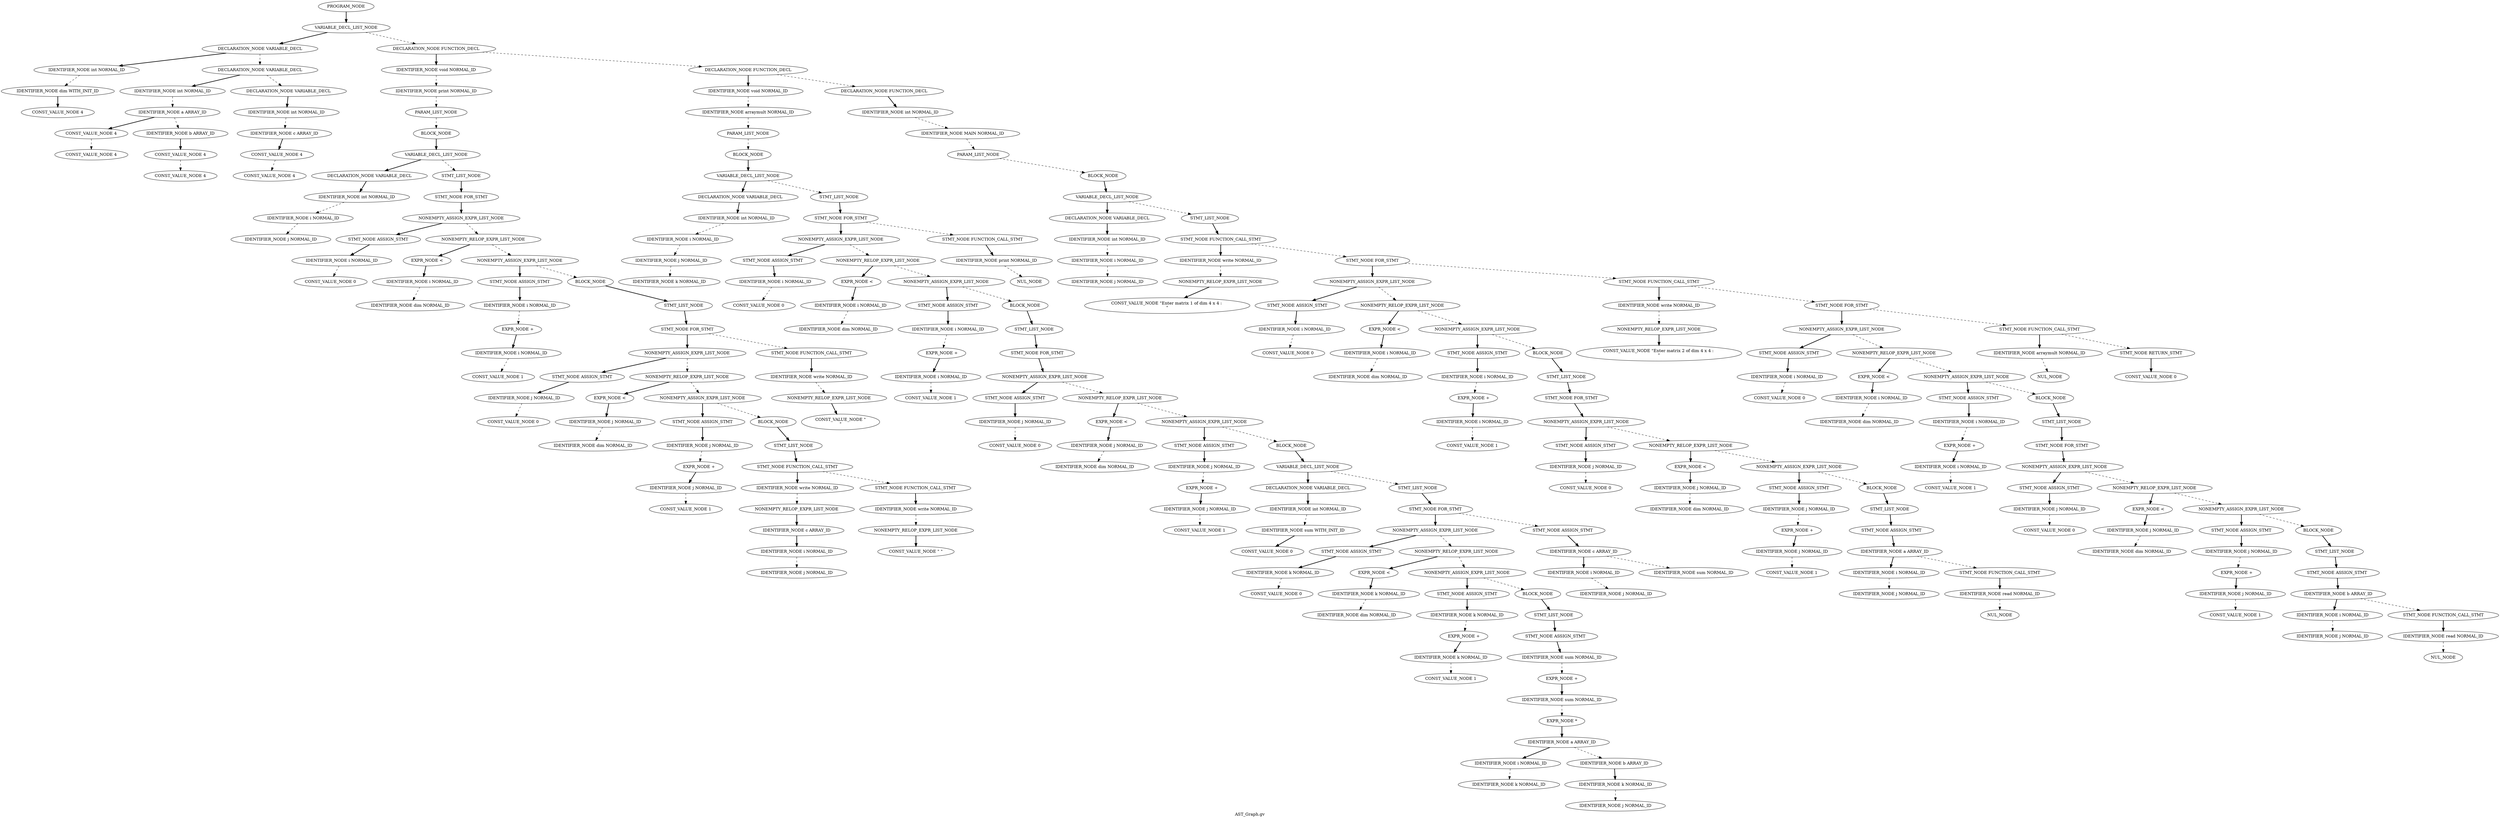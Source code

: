 Digraph AST
{
label = "AST_Graph.gv"
node0 [label ="PROGRAM_NODE"]
node1 [label ="VARIABLE_DECL_LIST_NODE"]
node2 [label ="DECLARATION_NODE VARIABLE_DECL"]
node3 [label ="IDENTIFIER_NODE int NORMAL_ID"]
node4 [label ="IDENTIFIER_NODE dim WITH_INIT_ID"]
node5 [label ="CONST_VALUE_NODE 4"]
node4 -> node5 [style = bold]
node3 -> node4 [style = dashed]
node2 -> node3 [style = bold]
node6 [label ="DECLARATION_NODE VARIABLE_DECL"]
node7 [label ="IDENTIFIER_NODE int NORMAL_ID"]
node8 [label ="IDENTIFIER_NODE a ARRAY_ID"]
node9 [label ="CONST_VALUE_NODE 4"]
node10 [label ="CONST_VALUE_NODE 4"]
node9 -> node10 [style = dashed]
node8 -> node9 [style = bold]
node11 [label ="IDENTIFIER_NODE b ARRAY_ID"]
node12 [label ="CONST_VALUE_NODE 4"]
node13 [label ="CONST_VALUE_NODE 4"]
node12 -> node13 [style = dashed]
node11 -> node12 [style = bold]
node8 -> node11 [style = dashed]
node7 -> node8 [style = dashed]
node6 -> node7 [style = bold]
node14 [label ="DECLARATION_NODE VARIABLE_DECL"]
node15 [label ="IDENTIFIER_NODE int NORMAL_ID"]
node16 [label ="IDENTIFIER_NODE c ARRAY_ID"]
node17 [label ="CONST_VALUE_NODE 4"]
node18 [label ="CONST_VALUE_NODE 4"]
node17 -> node18 [style = dashed]
node16 -> node17 [style = bold]
node15 -> node16 [style = dashed]
node14 -> node15 [style = bold]
node6 -> node14 [style = dashed]
node2 -> node6 [style = dashed]
node1 -> node2 [style = bold]
node19 [label ="DECLARATION_NODE FUNCTION_DECL"]
node20 [label ="IDENTIFIER_NODE void NORMAL_ID"]
node21 [label ="IDENTIFIER_NODE print NORMAL_ID"]
node22 [label ="PARAM_LIST_NODE"]
node23 [label ="BLOCK_NODE"]
node24 [label ="VARIABLE_DECL_LIST_NODE"]
node25 [label ="DECLARATION_NODE VARIABLE_DECL"]
node26 [label ="IDENTIFIER_NODE int NORMAL_ID"]
node27 [label ="IDENTIFIER_NODE i NORMAL_ID"]
node28 [label ="IDENTIFIER_NODE j NORMAL_ID"]
node27 -> node28 [style = dashed]
node26 -> node27 [style = dashed]
node25 -> node26 [style = bold]
node24 -> node25 [style = bold]
node29 [label ="STMT_LIST_NODE"]
node30 [label ="STMT_NODE FOR_STMT"]
node31 [label ="NONEMPTY_ASSIGN_EXPR_LIST_NODE"]
node32 [label ="STMT_NODE ASSIGN_STMT"]
node33 [label ="IDENTIFIER_NODE i NORMAL_ID"]
node34 [label ="CONST_VALUE_NODE 0"]
node33 -> node34 [style = dashed]
node32 -> node33 [style = bold]
node31 -> node32 [style = bold]
node35 [label ="NONEMPTY_RELOP_EXPR_LIST_NODE"]
node36 [label ="EXPR_NODE <"]
node37 [label ="IDENTIFIER_NODE i NORMAL_ID"]
node38 [label ="IDENTIFIER_NODE dim NORMAL_ID"]
node37 -> node38 [style = dashed]
node36 -> node37 [style = bold]
node35 -> node36 [style = bold]
node39 [label ="NONEMPTY_ASSIGN_EXPR_LIST_NODE"]
node40 [label ="STMT_NODE ASSIGN_STMT"]
node41 [label ="IDENTIFIER_NODE i NORMAL_ID"]
node42 [label ="EXPR_NODE +"]
node43 [label ="IDENTIFIER_NODE i NORMAL_ID"]
node44 [label ="CONST_VALUE_NODE 1"]
node43 -> node44 [style = dashed]
node42 -> node43 [style = bold]
node41 -> node42 [style = dashed]
node40 -> node41 [style = bold]
node39 -> node40 [style = bold]
node45 [label ="BLOCK_NODE"]
node46 [label ="STMT_LIST_NODE"]
node47 [label ="STMT_NODE FOR_STMT"]
node48 [label ="NONEMPTY_ASSIGN_EXPR_LIST_NODE"]
node49 [label ="STMT_NODE ASSIGN_STMT"]
node50 [label ="IDENTIFIER_NODE j NORMAL_ID"]
node51 [label ="CONST_VALUE_NODE 0"]
node50 -> node51 [style = dashed]
node49 -> node50 [style = bold]
node48 -> node49 [style = bold]
node52 [label ="NONEMPTY_RELOP_EXPR_LIST_NODE"]
node53 [label ="EXPR_NODE <"]
node54 [label ="IDENTIFIER_NODE j NORMAL_ID"]
node55 [label ="IDENTIFIER_NODE dim NORMAL_ID"]
node54 -> node55 [style = dashed]
node53 -> node54 [style = bold]
node52 -> node53 [style = bold]
node56 [label ="NONEMPTY_ASSIGN_EXPR_LIST_NODE"]
node57 [label ="STMT_NODE ASSIGN_STMT"]
node58 [label ="IDENTIFIER_NODE j NORMAL_ID"]
node59 [label ="EXPR_NODE +"]
node60 [label ="IDENTIFIER_NODE j NORMAL_ID"]
node61 [label ="CONST_VALUE_NODE 1"]
node60 -> node61 [style = dashed]
node59 -> node60 [style = bold]
node58 -> node59 [style = dashed]
node57 -> node58 [style = bold]
node56 -> node57 [style = bold]
node62 [label ="BLOCK_NODE"]
node63 [label ="STMT_LIST_NODE"]
node64 [label ="STMT_NODE FUNCTION_CALL_STMT"]
node65 [label ="IDENTIFIER_NODE write NORMAL_ID"]
node66 [label ="NONEMPTY_RELOP_EXPR_LIST_NODE"]
node67 [label ="IDENTIFIER_NODE c ARRAY_ID"]
node68 [label ="IDENTIFIER_NODE i NORMAL_ID"]
node69 [label ="IDENTIFIER_NODE j NORMAL_ID"]
node68 -> node69 [style = dashed]
node67 -> node68 [style = bold]
node66 -> node67 [style = bold]
node65 -> node66 [style = dashed]
node64 -> node65 [style = bold]
node70 [label ="STMT_NODE FUNCTION_CALL_STMT"]
node71 [label ="IDENTIFIER_NODE write NORMAL_ID"]
node72 [label ="NONEMPTY_RELOP_EXPR_LIST_NODE"]
node73 [label ="CONST_VALUE_NODE \" \""]
node72 -> node73 [style = bold]
node71 -> node72 [style = dashed]
node70 -> node71 [style = bold]
node64 -> node70 [style = dashed]
node63 -> node64 [style = bold]
node62 -> node63 [style = bold]
node56 -> node62 [style = dashed]
node52 -> node56 [style = dashed]
node48 -> node52 [style = dashed]
node47 -> node48 [style = bold]
node74 [label ="STMT_NODE FUNCTION_CALL_STMT"]
node75 [label ="IDENTIFIER_NODE write NORMAL_ID"]
node76 [label ="NONEMPTY_RELOP_EXPR_LIST_NODE"]
node77 [label ="CONST_VALUE_NODE \"\n\""]
node76 -> node77 [style = bold]
node75 -> node76 [style = dashed]
node74 -> node75 [style = bold]
node47 -> node74 [style = dashed]
node46 -> node47 [style = bold]
node45 -> node46 [style = bold]
node39 -> node45 [style = dashed]
node35 -> node39 [style = dashed]
node31 -> node35 [style = dashed]
node30 -> node31 [style = bold]
node29 -> node30 [style = bold]
node24 -> node29 [style = dashed]
node23 -> node24 [style = bold]
node22 -> node23 [style = dashed]
node21 -> node22 [style = dashed]
node20 -> node21 [style = dashed]
node19 -> node20 [style = bold]
node78 [label ="DECLARATION_NODE FUNCTION_DECL"]
node79 [label ="IDENTIFIER_NODE void NORMAL_ID"]
node80 [label ="IDENTIFIER_NODE arraymult NORMAL_ID"]
node81 [label ="PARAM_LIST_NODE"]
node82 [label ="BLOCK_NODE"]
node83 [label ="VARIABLE_DECL_LIST_NODE"]
node84 [label ="DECLARATION_NODE VARIABLE_DECL"]
node85 [label ="IDENTIFIER_NODE int NORMAL_ID"]
node86 [label ="IDENTIFIER_NODE i NORMAL_ID"]
node87 [label ="IDENTIFIER_NODE j NORMAL_ID"]
node88 [label ="IDENTIFIER_NODE k NORMAL_ID"]
node87 -> node88 [style = dashed]
node86 -> node87 [style = dashed]
node85 -> node86 [style = dashed]
node84 -> node85 [style = bold]
node83 -> node84 [style = bold]
node89 [label ="STMT_LIST_NODE"]
node90 [label ="STMT_NODE FOR_STMT"]
node91 [label ="NONEMPTY_ASSIGN_EXPR_LIST_NODE"]
node92 [label ="STMT_NODE ASSIGN_STMT"]
node93 [label ="IDENTIFIER_NODE i NORMAL_ID"]
node94 [label ="CONST_VALUE_NODE 0"]
node93 -> node94 [style = dashed]
node92 -> node93 [style = bold]
node91 -> node92 [style = bold]
node95 [label ="NONEMPTY_RELOP_EXPR_LIST_NODE"]
node96 [label ="EXPR_NODE <"]
node97 [label ="IDENTIFIER_NODE i NORMAL_ID"]
node98 [label ="IDENTIFIER_NODE dim NORMAL_ID"]
node97 -> node98 [style = dashed]
node96 -> node97 [style = bold]
node95 -> node96 [style = bold]
node99 [label ="NONEMPTY_ASSIGN_EXPR_LIST_NODE"]
node100 [label ="STMT_NODE ASSIGN_STMT"]
node101 [label ="IDENTIFIER_NODE i NORMAL_ID"]
node102 [label ="EXPR_NODE +"]
node103 [label ="IDENTIFIER_NODE i NORMAL_ID"]
node104 [label ="CONST_VALUE_NODE 1"]
node103 -> node104 [style = dashed]
node102 -> node103 [style = bold]
node101 -> node102 [style = dashed]
node100 -> node101 [style = bold]
node99 -> node100 [style = bold]
node105 [label ="BLOCK_NODE"]
node106 [label ="STMT_LIST_NODE"]
node107 [label ="STMT_NODE FOR_STMT"]
node108 [label ="NONEMPTY_ASSIGN_EXPR_LIST_NODE"]
node109 [label ="STMT_NODE ASSIGN_STMT"]
node110 [label ="IDENTIFIER_NODE j NORMAL_ID"]
node111 [label ="CONST_VALUE_NODE 0"]
node110 -> node111 [style = dashed]
node109 -> node110 [style = bold]
node108 -> node109 [style = bold]
node112 [label ="NONEMPTY_RELOP_EXPR_LIST_NODE"]
node113 [label ="EXPR_NODE <"]
node114 [label ="IDENTIFIER_NODE j NORMAL_ID"]
node115 [label ="IDENTIFIER_NODE dim NORMAL_ID"]
node114 -> node115 [style = dashed]
node113 -> node114 [style = bold]
node112 -> node113 [style = bold]
node116 [label ="NONEMPTY_ASSIGN_EXPR_LIST_NODE"]
node117 [label ="STMT_NODE ASSIGN_STMT"]
node118 [label ="IDENTIFIER_NODE j NORMAL_ID"]
node119 [label ="EXPR_NODE +"]
node120 [label ="IDENTIFIER_NODE j NORMAL_ID"]
node121 [label ="CONST_VALUE_NODE 1"]
node120 -> node121 [style = dashed]
node119 -> node120 [style = bold]
node118 -> node119 [style = dashed]
node117 -> node118 [style = bold]
node116 -> node117 [style = bold]
node122 [label ="BLOCK_NODE"]
node123 [label ="VARIABLE_DECL_LIST_NODE"]
node124 [label ="DECLARATION_NODE VARIABLE_DECL"]
node125 [label ="IDENTIFIER_NODE int NORMAL_ID"]
node126 [label ="IDENTIFIER_NODE sum WITH_INIT_ID"]
node127 [label ="CONST_VALUE_NODE 0"]
node126 -> node127 [style = bold]
node125 -> node126 [style = dashed]
node124 -> node125 [style = bold]
node123 -> node124 [style = bold]
node128 [label ="STMT_LIST_NODE"]
node129 [label ="STMT_NODE FOR_STMT"]
node130 [label ="NONEMPTY_ASSIGN_EXPR_LIST_NODE"]
node131 [label ="STMT_NODE ASSIGN_STMT"]
node132 [label ="IDENTIFIER_NODE k NORMAL_ID"]
node133 [label ="CONST_VALUE_NODE 0"]
node132 -> node133 [style = dashed]
node131 -> node132 [style = bold]
node130 -> node131 [style = bold]
node134 [label ="NONEMPTY_RELOP_EXPR_LIST_NODE"]
node135 [label ="EXPR_NODE <"]
node136 [label ="IDENTIFIER_NODE k NORMAL_ID"]
node137 [label ="IDENTIFIER_NODE dim NORMAL_ID"]
node136 -> node137 [style = dashed]
node135 -> node136 [style = bold]
node134 -> node135 [style = bold]
node138 [label ="NONEMPTY_ASSIGN_EXPR_LIST_NODE"]
node139 [label ="STMT_NODE ASSIGN_STMT"]
node140 [label ="IDENTIFIER_NODE k NORMAL_ID"]
node141 [label ="EXPR_NODE +"]
node142 [label ="IDENTIFIER_NODE k NORMAL_ID"]
node143 [label ="CONST_VALUE_NODE 1"]
node142 -> node143 [style = dashed]
node141 -> node142 [style = bold]
node140 -> node141 [style = dashed]
node139 -> node140 [style = bold]
node138 -> node139 [style = bold]
node144 [label ="BLOCK_NODE"]
node145 [label ="STMT_LIST_NODE"]
node146 [label ="STMT_NODE ASSIGN_STMT"]
node147 [label ="IDENTIFIER_NODE sum NORMAL_ID"]
node148 [label ="EXPR_NODE +"]
node149 [label ="IDENTIFIER_NODE sum NORMAL_ID"]
node150 [label ="EXPR_NODE *"]
node151 [label ="IDENTIFIER_NODE a ARRAY_ID"]
node152 [label ="IDENTIFIER_NODE i NORMAL_ID"]
node153 [label ="IDENTIFIER_NODE k NORMAL_ID"]
node152 -> node153 [style = dashed]
node151 -> node152 [style = bold]
node154 [label ="IDENTIFIER_NODE b ARRAY_ID"]
node155 [label ="IDENTIFIER_NODE k NORMAL_ID"]
node156 [label ="IDENTIFIER_NODE j NORMAL_ID"]
node155 -> node156 [style = dashed]
node154 -> node155 [style = bold]
node151 -> node154 [style = dashed]
node150 -> node151 [style = bold]
node149 -> node150 [style = dashed]
node148 -> node149 [style = bold]
node147 -> node148 [style = dashed]
node146 -> node147 [style = bold]
node145 -> node146 [style = bold]
node144 -> node145 [style = bold]
node138 -> node144 [style = dashed]
node134 -> node138 [style = dashed]
node130 -> node134 [style = dashed]
node129 -> node130 [style = bold]
node157 [label ="STMT_NODE ASSIGN_STMT"]
node158 [label ="IDENTIFIER_NODE c ARRAY_ID"]
node159 [label ="IDENTIFIER_NODE i NORMAL_ID"]
node160 [label ="IDENTIFIER_NODE j NORMAL_ID"]
node159 -> node160 [style = dashed]
node158 -> node159 [style = bold]
node161 [label ="IDENTIFIER_NODE sum NORMAL_ID"]
node158 -> node161 [style = dashed]
node157 -> node158 [style = bold]
node129 -> node157 [style = dashed]
node128 -> node129 [style = bold]
node123 -> node128 [style = dashed]
node122 -> node123 [style = bold]
node116 -> node122 [style = dashed]
node112 -> node116 [style = dashed]
node108 -> node112 [style = dashed]
node107 -> node108 [style = bold]
node106 -> node107 [style = bold]
node105 -> node106 [style = bold]
node99 -> node105 [style = dashed]
node95 -> node99 [style = dashed]
node91 -> node95 [style = dashed]
node90 -> node91 [style = bold]
node162 [label ="STMT_NODE FUNCTION_CALL_STMT"]
node163 [label ="IDENTIFIER_NODE print NORMAL_ID"]
node164 [label ="NUL_NODE"]
node163 -> node164 [style = dashed]
node162 -> node163 [style = bold]
node90 -> node162 [style = dashed]
node89 -> node90 [style = bold]
node83 -> node89 [style = dashed]
node82 -> node83 [style = bold]
node81 -> node82 [style = dashed]
node80 -> node81 [style = dashed]
node79 -> node80 [style = dashed]
node78 -> node79 [style = bold]
node165 [label ="DECLARATION_NODE FUNCTION_DECL"]
node166 [label ="IDENTIFIER_NODE int NORMAL_ID"]
node167 [label ="IDENTIFIER_NODE MAIN NORMAL_ID"]
node168 [label ="PARAM_LIST_NODE"]
node169 [label ="BLOCK_NODE"]
node170 [label ="VARIABLE_DECL_LIST_NODE"]
node171 [label ="DECLARATION_NODE VARIABLE_DECL"]
node172 [label ="IDENTIFIER_NODE int NORMAL_ID"]
node173 [label ="IDENTIFIER_NODE i NORMAL_ID"]
node174 [label ="IDENTIFIER_NODE j NORMAL_ID"]
node173 -> node174 [style = dashed]
node172 -> node173 [style = dashed]
node171 -> node172 [style = bold]
node170 -> node171 [style = bold]
node175 [label ="STMT_LIST_NODE"]
node176 [label ="STMT_NODE FUNCTION_CALL_STMT"]
node177 [label ="IDENTIFIER_NODE write NORMAL_ID"]
node178 [label ="NONEMPTY_RELOP_EXPR_LIST_NODE"]
node179 [label ="CONST_VALUE_NODE \"Enter matrix 1 of dim 4 x 4 : \n\""]
node178 -> node179 [style = bold]
node177 -> node178 [style = dashed]
node176 -> node177 [style = bold]
node180 [label ="STMT_NODE FOR_STMT"]
node181 [label ="NONEMPTY_ASSIGN_EXPR_LIST_NODE"]
node182 [label ="STMT_NODE ASSIGN_STMT"]
node183 [label ="IDENTIFIER_NODE i NORMAL_ID"]
node184 [label ="CONST_VALUE_NODE 0"]
node183 -> node184 [style = dashed]
node182 -> node183 [style = bold]
node181 -> node182 [style = bold]
node185 [label ="NONEMPTY_RELOP_EXPR_LIST_NODE"]
node186 [label ="EXPR_NODE <"]
node187 [label ="IDENTIFIER_NODE i NORMAL_ID"]
node188 [label ="IDENTIFIER_NODE dim NORMAL_ID"]
node187 -> node188 [style = dashed]
node186 -> node187 [style = bold]
node185 -> node186 [style = bold]
node189 [label ="NONEMPTY_ASSIGN_EXPR_LIST_NODE"]
node190 [label ="STMT_NODE ASSIGN_STMT"]
node191 [label ="IDENTIFIER_NODE i NORMAL_ID"]
node192 [label ="EXPR_NODE +"]
node193 [label ="IDENTIFIER_NODE i NORMAL_ID"]
node194 [label ="CONST_VALUE_NODE 1"]
node193 -> node194 [style = dashed]
node192 -> node193 [style = bold]
node191 -> node192 [style = dashed]
node190 -> node191 [style = bold]
node189 -> node190 [style = bold]
node195 [label ="BLOCK_NODE"]
node196 [label ="STMT_LIST_NODE"]
node197 [label ="STMT_NODE FOR_STMT"]
node198 [label ="NONEMPTY_ASSIGN_EXPR_LIST_NODE"]
node199 [label ="STMT_NODE ASSIGN_STMT"]
node200 [label ="IDENTIFIER_NODE j NORMAL_ID"]
node201 [label ="CONST_VALUE_NODE 0"]
node200 -> node201 [style = dashed]
node199 -> node200 [style = bold]
node198 -> node199 [style = bold]
node202 [label ="NONEMPTY_RELOP_EXPR_LIST_NODE"]
node203 [label ="EXPR_NODE <"]
node204 [label ="IDENTIFIER_NODE j NORMAL_ID"]
node205 [label ="IDENTIFIER_NODE dim NORMAL_ID"]
node204 -> node205 [style = dashed]
node203 -> node204 [style = bold]
node202 -> node203 [style = bold]
node206 [label ="NONEMPTY_ASSIGN_EXPR_LIST_NODE"]
node207 [label ="STMT_NODE ASSIGN_STMT"]
node208 [label ="IDENTIFIER_NODE j NORMAL_ID"]
node209 [label ="EXPR_NODE +"]
node210 [label ="IDENTIFIER_NODE j NORMAL_ID"]
node211 [label ="CONST_VALUE_NODE 1"]
node210 -> node211 [style = dashed]
node209 -> node210 [style = bold]
node208 -> node209 [style = dashed]
node207 -> node208 [style = bold]
node206 -> node207 [style = bold]
node212 [label ="BLOCK_NODE"]
node213 [label ="STMT_LIST_NODE"]
node214 [label ="STMT_NODE ASSIGN_STMT"]
node215 [label ="IDENTIFIER_NODE a ARRAY_ID"]
node216 [label ="IDENTIFIER_NODE i NORMAL_ID"]
node217 [label ="IDENTIFIER_NODE j NORMAL_ID"]
node216 -> node217 [style = dashed]
node215 -> node216 [style = bold]
node218 [label ="STMT_NODE FUNCTION_CALL_STMT"]
node219 [label ="IDENTIFIER_NODE read NORMAL_ID"]
node220 [label ="NUL_NODE"]
node219 -> node220 [style = dashed]
node218 -> node219 [style = bold]
node215 -> node218 [style = dashed]
node214 -> node215 [style = bold]
node213 -> node214 [style = bold]
node212 -> node213 [style = bold]
node206 -> node212 [style = dashed]
node202 -> node206 [style = dashed]
node198 -> node202 [style = dashed]
node197 -> node198 [style = bold]
node196 -> node197 [style = bold]
node195 -> node196 [style = bold]
node189 -> node195 [style = dashed]
node185 -> node189 [style = dashed]
node181 -> node185 [style = dashed]
node180 -> node181 [style = bold]
node221 [label ="STMT_NODE FUNCTION_CALL_STMT"]
node222 [label ="IDENTIFIER_NODE write NORMAL_ID"]
node223 [label ="NONEMPTY_RELOP_EXPR_LIST_NODE"]
node224 [label ="CONST_VALUE_NODE \"Enter matrix 2 of dim 4 x 4 : \n\""]
node223 -> node224 [style = bold]
node222 -> node223 [style = dashed]
node221 -> node222 [style = bold]
node225 [label ="STMT_NODE FOR_STMT"]
node226 [label ="NONEMPTY_ASSIGN_EXPR_LIST_NODE"]
node227 [label ="STMT_NODE ASSIGN_STMT"]
node228 [label ="IDENTIFIER_NODE i NORMAL_ID"]
node229 [label ="CONST_VALUE_NODE 0"]
node228 -> node229 [style = dashed]
node227 -> node228 [style = bold]
node226 -> node227 [style = bold]
node230 [label ="NONEMPTY_RELOP_EXPR_LIST_NODE"]
node231 [label ="EXPR_NODE <"]
node232 [label ="IDENTIFIER_NODE i NORMAL_ID"]
node233 [label ="IDENTIFIER_NODE dim NORMAL_ID"]
node232 -> node233 [style = dashed]
node231 -> node232 [style = bold]
node230 -> node231 [style = bold]
node234 [label ="NONEMPTY_ASSIGN_EXPR_LIST_NODE"]
node235 [label ="STMT_NODE ASSIGN_STMT"]
node236 [label ="IDENTIFIER_NODE i NORMAL_ID"]
node237 [label ="EXPR_NODE +"]
node238 [label ="IDENTIFIER_NODE i NORMAL_ID"]
node239 [label ="CONST_VALUE_NODE 1"]
node238 -> node239 [style = dashed]
node237 -> node238 [style = bold]
node236 -> node237 [style = dashed]
node235 -> node236 [style = bold]
node234 -> node235 [style = bold]
node240 [label ="BLOCK_NODE"]
node241 [label ="STMT_LIST_NODE"]
node242 [label ="STMT_NODE FOR_STMT"]
node243 [label ="NONEMPTY_ASSIGN_EXPR_LIST_NODE"]
node244 [label ="STMT_NODE ASSIGN_STMT"]
node245 [label ="IDENTIFIER_NODE j NORMAL_ID"]
node246 [label ="CONST_VALUE_NODE 0"]
node245 -> node246 [style = dashed]
node244 -> node245 [style = bold]
node243 -> node244 [style = bold]
node247 [label ="NONEMPTY_RELOP_EXPR_LIST_NODE"]
node248 [label ="EXPR_NODE <"]
node249 [label ="IDENTIFIER_NODE j NORMAL_ID"]
node250 [label ="IDENTIFIER_NODE dim NORMAL_ID"]
node249 -> node250 [style = dashed]
node248 -> node249 [style = bold]
node247 -> node248 [style = bold]
node251 [label ="NONEMPTY_ASSIGN_EXPR_LIST_NODE"]
node252 [label ="STMT_NODE ASSIGN_STMT"]
node253 [label ="IDENTIFIER_NODE j NORMAL_ID"]
node254 [label ="EXPR_NODE +"]
node255 [label ="IDENTIFIER_NODE j NORMAL_ID"]
node256 [label ="CONST_VALUE_NODE 1"]
node255 -> node256 [style = dashed]
node254 -> node255 [style = bold]
node253 -> node254 [style = dashed]
node252 -> node253 [style = bold]
node251 -> node252 [style = bold]
node257 [label ="BLOCK_NODE"]
node258 [label ="STMT_LIST_NODE"]
node259 [label ="STMT_NODE ASSIGN_STMT"]
node260 [label ="IDENTIFIER_NODE b ARRAY_ID"]
node261 [label ="IDENTIFIER_NODE i NORMAL_ID"]
node262 [label ="IDENTIFIER_NODE j NORMAL_ID"]
node261 -> node262 [style = dashed]
node260 -> node261 [style = bold]
node263 [label ="STMT_NODE FUNCTION_CALL_STMT"]
node264 [label ="IDENTIFIER_NODE read NORMAL_ID"]
node265 [label ="NUL_NODE"]
node264 -> node265 [style = dashed]
node263 -> node264 [style = bold]
node260 -> node263 [style = dashed]
node259 -> node260 [style = bold]
node258 -> node259 [style = bold]
node257 -> node258 [style = bold]
node251 -> node257 [style = dashed]
node247 -> node251 [style = dashed]
node243 -> node247 [style = dashed]
node242 -> node243 [style = bold]
node241 -> node242 [style = bold]
node240 -> node241 [style = bold]
node234 -> node240 [style = dashed]
node230 -> node234 [style = dashed]
node226 -> node230 [style = dashed]
node225 -> node226 [style = bold]
node266 [label ="STMT_NODE FUNCTION_CALL_STMT"]
node267 [label ="IDENTIFIER_NODE arraymult NORMAL_ID"]
node268 [label ="NUL_NODE"]
node267 -> node268 [style = dashed]
node266 -> node267 [style = bold]
node269 [label ="STMT_NODE RETURN_STMT"]
node270 [label ="CONST_VALUE_NODE 0"]
node269 -> node270 [style = bold]
node266 -> node269 [style = dashed]
node225 -> node266 [style = dashed]
node221 -> node225 [style = dashed]
node180 -> node221 [style = dashed]
node176 -> node180 [style = dashed]
node175 -> node176 [style = bold]
node170 -> node175 [style = dashed]
node169 -> node170 [style = bold]
node168 -> node169 [style = dashed]
node167 -> node168 [style = dashed]
node166 -> node167 [style = dashed]
node165 -> node166 [style = bold]
node78 -> node165 [style = dashed]
node19 -> node78 [style = dashed]
node1 -> node19 [style = dashed]
node0 -> node1 [style = bold]
}

